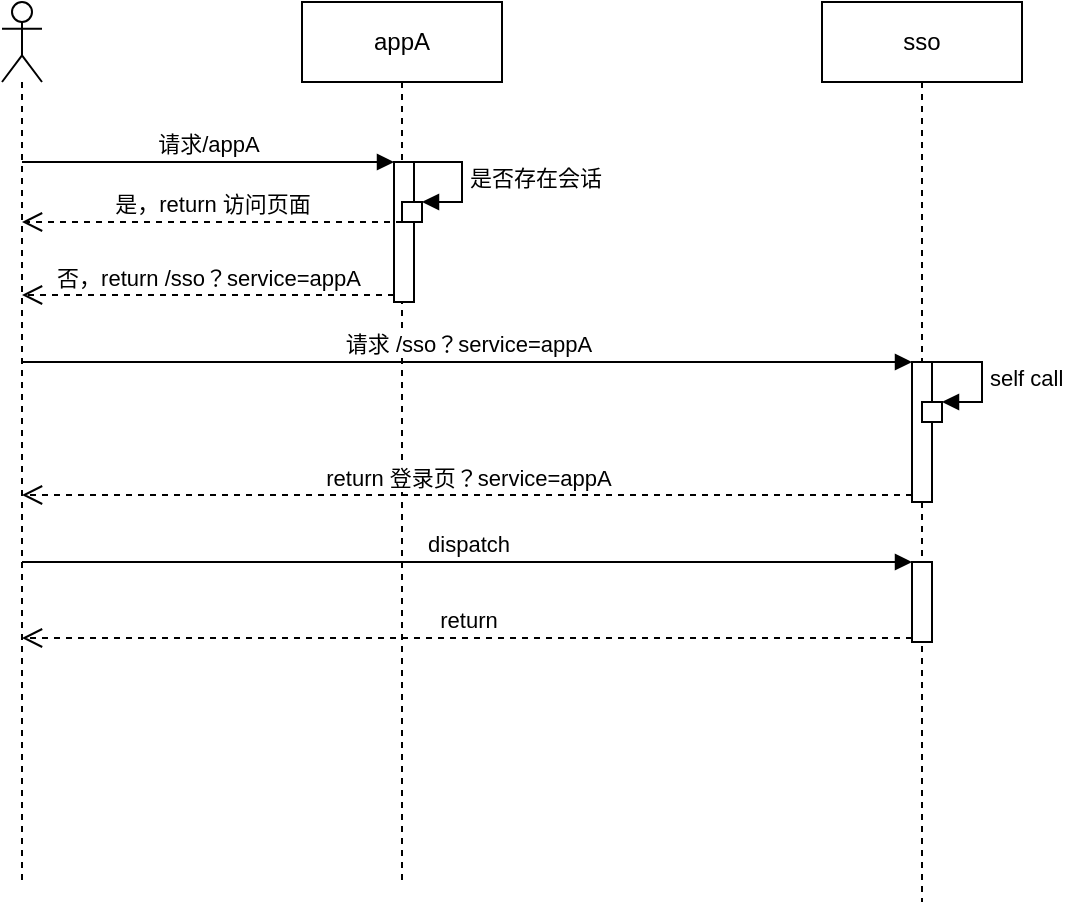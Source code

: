 <mxfile version="10.5.4" type="github"><diagram id="Va27MewBOAWBfiw3deM_" name="第 1 页"><mxGraphModel dx="840" dy="484" grid="1" gridSize="10" guides="1" tooltips="1" connect="1" arrows="1" fold="1" page="1" pageScale="1" pageWidth="827" pageHeight="1169" math="0" shadow="0"><root><mxCell id="0"/><mxCell id="1" parent="0"/><mxCell id="0BRFIogNdqehWOOu_TLa-3" value="" style="shape=umlLifeline;participant=umlActor;perimeter=lifelinePerimeter;whiteSpace=wrap;html=1;container=1;collapsible=0;recursiveResize=0;verticalAlign=top;spacingTop=36;labelBackgroundColor=#ffffff;outlineConnect=0;" vertex="1" parent="1"><mxGeometry x="120" y="70" width="20" height="440" as="geometry"/></mxCell><mxCell id="0BRFIogNdqehWOOu_TLa-6" value="appA" style="shape=umlLifeline;perimeter=lifelinePerimeter;whiteSpace=wrap;html=1;container=1;collapsible=0;recursiveResize=0;outlineConnect=0;" vertex="1" parent="1"><mxGeometry x="270" y="70" width="100" height="440" as="geometry"/></mxCell><mxCell id="0BRFIogNdqehWOOu_TLa-7" value="" style="html=1;points=[];perimeter=orthogonalPerimeter;" vertex="1" parent="0BRFIogNdqehWOOu_TLa-6"><mxGeometry x="46" y="80" width="10" height="70" as="geometry"/></mxCell><mxCell id="0BRFIogNdqehWOOu_TLa-15" value="" style="html=1;points=[];perimeter=orthogonalPerimeter;" vertex="1" parent="0BRFIogNdqehWOOu_TLa-6"><mxGeometry x="50" y="100" width="10" height="10" as="geometry"/></mxCell><mxCell id="0BRFIogNdqehWOOu_TLa-16" value="是否存在会话" style="edgeStyle=orthogonalEdgeStyle;html=1;align=left;spacingLeft=2;endArrow=block;rounded=0;entryX=1;entryY=0;" edge="1" target="0BRFIogNdqehWOOu_TLa-15" parent="0BRFIogNdqehWOOu_TLa-6"><mxGeometry relative="1" as="geometry"><mxPoint x="55" y="80" as="sourcePoint"/><Array as="points"><mxPoint x="80" y="80"/></Array></mxGeometry></mxCell><mxCell id="0BRFIogNdqehWOOu_TLa-8" value="请求/appA" style="html=1;verticalAlign=bottom;endArrow=block;entryX=0;entryY=0;" edge="1" target="0BRFIogNdqehWOOu_TLa-7" parent="1" source="0BRFIogNdqehWOOu_TLa-3"><mxGeometry relative="1" as="geometry"><mxPoint x="240" y="150" as="sourcePoint"/></mxGeometry></mxCell><mxCell id="0BRFIogNdqehWOOu_TLa-9" value="否，return /sso？service=appA" style="html=1;verticalAlign=bottom;endArrow=open;dashed=1;endSize=8;exitX=0;exitY=0.95;" edge="1" source="0BRFIogNdqehWOOu_TLa-7" parent="1" target="0BRFIogNdqehWOOu_TLa-3"><mxGeometry relative="1" as="geometry"><mxPoint x="240" y="226" as="targetPoint"/></mxGeometry></mxCell><mxCell id="0BRFIogNdqehWOOu_TLa-12" value="sso" style="shape=umlLifeline;perimeter=lifelinePerimeter;whiteSpace=wrap;html=1;container=1;collapsible=0;recursiveResize=0;outlineConnect=0;" vertex="1" parent="1"><mxGeometry x="530" y="70" width="100" height="450" as="geometry"/></mxCell><mxCell id="0BRFIogNdqehWOOu_TLa-18" value="" style="html=1;points=[];perimeter=orthogonalPerimeter;" vertex="1" parent="0BRFIogNdqehWOOu_TLa-12"><mxGeometry x="45" y="180" width="10" height="70" as="geometry"/></mxCell><mxCell id="0BRFIogNdqehWOOu_TLa-28" value="" style="html=1;points=[];perimeter=orthogonalPerimeter;" vertex="1" parent="0BRFIogNdqehWOOu_TLa-12"><mxGeometry x="45" y="280" width="10" height="40" as="geometry"/></mxCell><mxCell id="0BRFIogNdqehWOOu_TLa-17" value="是，return 访问页面" style="html=1;verticalAlign=bottom;endArrow=open;dashed=1;endSize=8;" edge="1" parent="1" target="0BRFIogNdqehWOOu_TLa-3"><mxGeometry relative="1" as="geometry"><mxPoint x="320" y="180" as="sourcePoint"/><mxPoint x="240" y="180" as="targetPoint"/></mxGeometry></mxCell><mxCell id="0BRFIogNdqehWOOu_TLa-19" value="请求&amp;nbsp;/sso？service=appA" style="html=1;verticalAlign=bottom;endArrow=block;entryX=0;entryY=0;" edge="1" target="0BRFIogNdqehWOOu_TLa-18" parent="1" source="0BRFIogNdqehWOOu_TLa-3"><mxGeometry relative="1" as="geometry"><mxPoint x="505" y="250" as="sourcePoint"/></mxGeometry></mxCell><mxCell id="0BRFIogNdqehWOOu_TLa-20" value="return 登录页？service=appA" style="html=1;verticalAlign=bottom;endArrow=open;dashed=1;endSize=8;exitX=0;exitY=0.95;" edge="1" source="0BRFIogNdqehWOOu_TLa-18" parent="1" target="0BRFIogNdqehWOOu_TLa-3"><mxGeometry relative="1" as="geometry"><mxPoint x="505" y="326" as="targetPoint"/></mxGeometry></mxCell><mxCell id="0BRFIogNdqehWOOu_TLa-23" value="" style="html=1;points=[];perimeter=orthogonalPerimeter;" vertex="1" parent="1"><mxGeometry x="580" y="270" width="10" height="10" as="geometry"/></mxCell><mxCell id="0BRFIogNdqehWOOu_TLa-24" value="self call" style="edgeStyle=orthogonalEdgeStyle;html=1;align=left;spacingLeft=2;endArrow=block;rounded=0;entryX=1;entryY=0;" edge="1" target="0BRFIogNdqehWOOu_TLa-23" parent="1"><mxGeometry relative="1" as="geometry"><mxPoint x="585" y="250" as="sourcePoint"/><Array as="points"><mxPoint x="610" y="250"/></Array></mxGeometry></mxCell><mxCell id="0BRFIogNdqehWOOu_TLa-29" value="dispatch" style="html=1;verticalAlign=bottom;endArrow=block;entryX=0;entryY=0;" edge="1" target="0BRFIogNdqehWOOu_TLa-28" parent="1" source="0BRFIogNdqehWOOu_TLa-3"><mxGeometry relative="1" as="geometry"><mxPoint x="505" y="350" as="sourcePoint"/></mxGeometry></mxCell><mxCell id="0BRFIogNdqehWOOu_TLa-30" value="return" style="html=1;verticalAlign=bottom;endArrow=open;dashed=1;endSize=8;exitX=0;exitY=0.95;" edge="1" source="0BRFIogNdqehWOOu_TLa-28" parent="1" target="0BRFIogNdqehWOOu_TLa-3"><mxGeometry relative="1" as="geometry"><mxPoint x="505" y="426" as="targetPoint"/></mxGeometry></mxCell></root></mxGraphModel></diagram><diagram id="D8ROLBO09pccRlQiC9bR" name="第 2 页"><mxGraphModel dx="988" dy="512" grid="1" gridSize="10" guides="1" tooltips="1" connect="1" arrows="1" fold="1" page="1" pageScale="1" pageWidth="827" pageHeight="1169" math="0" shadow="0"><root><mxCell id="K215CpxjUs3InPAvSPz3-0"/><mxCell id="K215CpxjUs3InPAvSPz3-1" parent="K215CpxjUs3InPAvSPz3-0"/><mxCell id="AUmgPrRkQrjXWPZXLzKB-0" value="" style="shape=umlLifeline;participant=umlActor;perimeter=lifelinePerimeter;whiteSpace=wrap;html=1;container=1;collapsible=0;recursiveResize=0;verticalAlign=top;spacingTop=36;labelBackgroundColor=#ffffff;outlineConnect=0;" vertex="1" parent="K215CpxjUs3InPAvSPz3-1"><mxGeometry x="120" y="70" width="20" height="660" as="geometry"/></mxCell><mxCell id="AUmgPrRkQrjXWPZXLzKB-1" value="4A/OA" style="shape=umlLifeline;perimeter=lifelinePerimeter;whiteSpace=wrap;html=1;container=1;collapsible=0;recursiveResize=0;outlineConnect=0;" vertex="1" parent="K215CpxjUs3InPAvSPz3-1"><mxGeometry x="270" y="70" width="100" height="660" as="geometry"/></mxCell><mxCell id="AUmgPrRkQrjXWPZXLzKB-2" value="" style="html=1;points=[];perimeter=orthogonalPerimeter;" vertex="1" parent="AUmgPrRkQrjXWPZXLzKB-1"><mxGeometry x="46" y="67" width="10" height="30" as="geometry"/></mxCell><mxCell id="AUmgPrRkQrjXWPZXLzKB-5" value="登录" style="html=1;verticalAlign=bottom;endArrow=block;entryX=0;entryY=0;" edge="1" parent="K215CpxjUs3InPAvSPz3-1" target="AUmgPrRkQrjXWPZXLzKB-2"><mxGeometry relative="1" as="geometry"><mxPoint x="129.324" y="136.824" as="sourcePoint"/></mxGeometry></mxCell><mxCell id="AUmgPrRkQrjXWPZXLzKB-6" value="" style="html=1;verticalAlign=bottom;endArrow=open;dashed=1;endSize=8;exitX=0;exitY=0.95;" edge="1" parent="K215CpxjUs3InPAvSPz3-1" source="AUmgPrRkQrjXWPZXLzKB-2"><mxGeometry relative="1" as="geometry"><mxPoint x="129.324" y="165.059" as="targetPoint"/></mxGeometry></mxCell><mxCell id="AUmgPrRkQrjXWPZXLzKB-7" value="UAM/SSO" style="shape=umlLifeline;perimeter=lifelinePerimeter;whiteSpace=wrap;html=1;container=1;collapsible=0;recursiveResize=0;outlineConnect=0;" vertex="1" parent="K215CpxjUs3InPAvSPz3-1"><mxGeometry x="475" y="70" width="100" height="670" as="geometry"/></mxCell><mxCell id="AUmgPrRkQrjXWPZXLzKB-8" value="" style="html=1;points=[];perimeter=orthogonalPerimeter;" vertex="1" parent="AUmgPrRkQrjXWPZXLzKB-7"><mxGeometry x="45" y="138" width="10" height="70" as="geometry"/></mxCell><mxCell id="vAg6spoj-FHma0Te20eR-0" value="" style="html=1;points=[];perimeter=orthogonalPerimeter;" vertex="1" parent="AUmgPrRkQrjXWPZXLzKB-7"><mxGeometry x="50" y="158" width="10" height="20" as="geometry"/></mxCell><mxCell id="vAg6spoj-FHma0Te20eR-1" value="登录认证" style="edgeStyle=orthogonalEdgeStyle;html=1;align=left;spacingLeft=2;endArrow=block;rounded=0;entryX=1;entryY=0;" edge="1" target="vAg6spoj-FHma0Te20eR-0" parent="AUmgPrRkQrjXWPZXLzKB-7"><mxGeometry relative="1" as="geometry"><mxPoint x="55" y="138" as="sourcePoint"/><Array as="points"><mxPoint x="80" y="138"/></Array></mxGeometry></mxCell><mxCell id="vAg6spoj-FHma0Te20eR-44" value="" style="html=1;points=[];perimeter=orthogonalPerimeter;" vertex="1" parent="AUmgPrRkQrjXWPZXLzKB-7"><mxGeometry x="45.5" y="380" width="10" height="80" as="geometry"/></mxCell><mxCell id="vAg6spoj-FHma0Te20eR-45" value="通知其他子系统" style="html=1;verticalAlign=bottom;endArrow=block;" edge="1" parent="AUmgPrRkQrjXWPZXLzKB-7" source="AUmgPrRkQrjXWPZXLzKB-7"><mxGeometry width="80" relative="1" as="geometry"><mxPoint x="59.5" y="461" as="sourcePoint"/><mxPoint x="254" y="461" as="targetPoint"/></mxGeometry></mxCell><mxCell id="AUmgPrRkQrjXWPZXLzKB-11" value="请求 /sso?to=iop&amp;amp;from=4A&amp;amp;redict=/oapl/&lt;br&gt;代办审批 /sso?to=iop&amp;amp;from=OA&amp;amp;redict=/iop-bd/xxx" style="html=1;verticalAlign=bottom;endArrow=block;entryX=0;entryY=0;" edge="1" parent="K215CpxjUs3InPAvSPz3-1" target="AUmgPrRkQrjXWPZXLzKB-8"><mxGeometry x="0.078" relative="1" as="geometry"><mxPoint x="129.324" y="207.824" as="sourcePoint"/><mxPoint as="offset"/></mxGeometry></mxCell><mxCell id="AUmgPrRkQrjXWPZXLzKB-12" value="重定向到/oapl" style="html=1;verticalAlign=bottom;endArrow=open;dashed=1;endSize=8;exitX=0;exitY=0.95;" edge="1" parent="K215CpxjUs3InPAvSPz3-1" source="AUmgPrRkQrjXWPZXLzKB-8"><mxGeometry x="-0.035" y="-7" relative="1" as="geometry"><mxPoint x="129.324" y="274.882" as="targetPoint"/><mxPoint as="offset"/></mxGeometry></mxCell><mxCell id="AUmgPrRkQrjXWPZXLzKB-15" value="请求/oapl" style="html=1;verticalAlign=bottom;endArrow=block;entryX=0;entryY=0;" edge="1" parent="K215CpxjUs3InPAvSPz3-1" target="AUmgPrRkQrjXWPZXLzKB-9"><mxGeometry relative="1" as="geometry"><mxPoint x="129.324" y="304.824" as="sourcePoint"/></mxGeometry></mxCell><mxCell id="AUmgPrRkQrjXWPZXLzKB-16" value="认证通过：return /oapl正常页面&lt;br&gt;不通过：重定向到/sso?service=iop&lt;br&gt;" style="html=1;verticalAlign=bottom;endArrow=open;dashed=1;endSize=8;exitX=0;exitY=0.95;" edge="1" parent="K215CpxjUs3InPAvSPz3-1" source="AUmgPrRkQrjXWPZXLzKB-9"><mxGeometry x="0.016" y="-7" relative="1" as="geometry"><mxPoint x="129.324" y="371.882" as="targetPoint"/><mxPoint as="offset"/></mxGeometry></mxCell><mxCell id="vAg6spoj-FHma0Te20eR-2" value="调用4A/OA接口鉴权" style="html=1;verticalAlign=bottom;endArrow=open;dashed=1;endSize=8;exitX=1;exitY=0.557;exitDx=0;exitDy=0;exitPerimeter=0;" edge="1" parent="K215CpxjUs3InPAvSPz3-1" source="AUmgPrRkQrjXWPZXLzKB-8"><mxGeometry relative="1" as="geometry"><mxPoint x="319.324" y="246.647" as="targetPoint"/><mxPoint x="585" y="285" as="sourcePoint"/></mxGeometry></mxCell><mxCell id="vAg6spoj-FHma0Te20eR-3" value="OAPL、IOP-BD" style="shape=umlLifeline;perimeter=lifelinePerimeter;whiteSpace=wrap;html=1;container=1;collapsible=0;recursiveResize=0;outlineConnect=0;" vertex="1" parent="K215CpxjUs3InPAvSPz3-1"><mxGeometry x="675" y="70" width="100" height="670" as="geometry"/></mxCell><mxCell id="AUmgPrRkQrjXWPZXLzKB-9" value="" style="html=1;points=[];perimeter=orthogonalPerimeter;" vertex="1" parent="vAg6spoj-FHma0Te20eR-3"><mxGeometry x="45" y="235" width="10" height="70" as="geometry"/></mxCell><mxCell id="vAg6spoj-FHma0Te20eR-8" value="" style="html=1;points=[];perimeter=orthogonalPerimeter;" vertex="1" parent="vAg6spoj-FHma0Te20eR-3"><mxGeometry x="50" y="255" width="10" height="20" as="geometry"/></mxCell><mxCell id="vAg6spoj-FHma0Te20eR-9" value="登录认证" style="edgeStyle=orthogonalEdgeStyle;html=1;align=left;spacingLeft=2;endArrow=block;rounded=0;entryX=1;entryY=0;" edge="1" target="vAg6spoj-FHma0Te20eR-8" parent="vAg6spoj-FHma0Te20eR-3"><mxGeometry relative="1" as="geometry"><mxPoint x="55" y="235" as="sourcePoint"/><Array as="points"><mxPoint x="80" y="235"/></Array></mxGeometry></mxCell><mxCell id="vAg6spoj-FHma0Te20eR-42" value="登出" style="html=1;verticalAlign=bottom;endArrow=block;" edge="1" parent="vAg6spoj-FHma0Te20eR-3"><mxGeometry relative="1" as="geometry"><mxPoint x="-545" y="380" as="sourcePoint"/><mxPoint x="-145" y="380" as="targetPoint"/></mxGeometry></mxCell><mxCell id="vAg6spoj-FHma0Te20eR-10" value="认证" style="html=1;verticalAlign=bottom;endArrow=open;dashed=1;endSize=8;" edge="1" parent="K215CpxjUs3InPAvSPz3-1"><mxGeometry relative="1" as="geometry"><mxPoint x="730" y="345" as="sourcePoint"/><mxPoint x="524.324" y="345" as="targetPoint"/></mxGeometry></mxCell><mxCell id="vAg6spoj-FHma0Te20eR-46" value="统一认证模块&lt;br&gt;" style="text;html=1;resizable=0;points=[];autosize=1;align=left;verticalAlign=top;spacingTop=-4;" vertex="1" parent="K215CpxjUs3InPAvSPz3-1"><mxGeometry x="480" y="31" width="90" height="20" as="geometry"/></mxCell><mxCell id="vAg6spoj-FHma0Te20eR-47" value="外部接入系统&lt;br&gt;" style="text;html=1;resizable=0;points=[];autosize=1;align=left;verticalAlign=top;spacingTop=-4;" vertex="1" parent="K215CpxjUs3InPAvSPz3-1"><mxGeometry x="275" y="31" width="90" height="20" as="geometry"/></mxCell><mxCell id="vAg6spoj-FHma0Te20eR-48" value="内部接入系统&lt;br&gt;" style="text;html=1;resizable=0;points=[];autosize=1;align=left;verticalAlign=top;spacingTop=-4;" vertex="1" parent="K215CpxjUs3InPAvSPz3-1"><mxGeometry x="679" y="31" width="90" height="20" as="geometry"/></mxCell></root></mxGraphModel></diagram></mxfile>